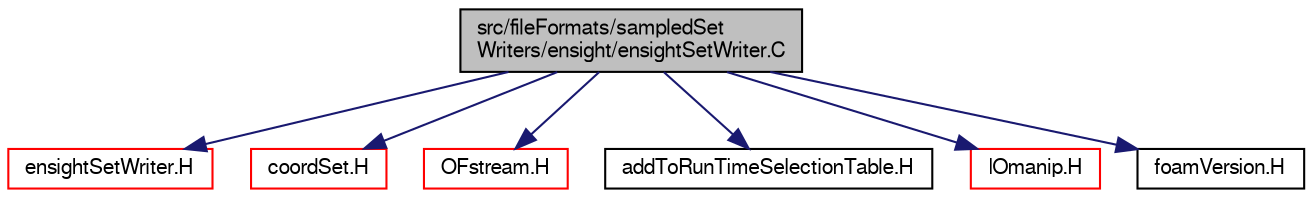 digraph "src/fileFormats/sampledSetWriters/ensight/ensightSetWriter.C"
{
  bgcolor="transparent";
  edge [fontname="FreeSans",fontsize="10",labelfontname="FreeSans",labelfontsize="10"];
  node [fontname="FreeSans",fontsize="10",shape=record];
  Node0 [label="src/fileFormats/sampledSet\lWriters/ensight/ensightSetWriter.C",height=0.2,width=0.4,color="black", fillcolor="grey75", style="filled", fontcolor="black"];
  Node0 -> Node1 [color="midnightblue",fontsize="10",style="solid",fontname="FreeSans"];
  Node1 [label="ensightSetWriter.H",height=0.2,width=0.4,color="red",URL="$a01109.html"];
  Node0 -> Node101 [color="midnightblue",fontsize="10",style="solid",fontname="FreeSans"];
  Node101 [label="coordSet.H",height=0.2,width=0.4,color="red",URL="$a01088.html"];
  Node0 -> Node115 [color="midnightblue",fontsize="10",style="solid",fontname="FreeSans"];
  Node115 [label="OFstream.H",height=0.2,width=0.4,color="red",URL="$a09065.html"];
  Node0 -> Node117 [color="midnightblue",fontsize="10",style="solid",fontname="FreeSans"];
  Node117 [label="addToRunTimeSelectionTable.H",height=0.2,width=0.4,color="black",URL="$a09263.html",tooltip="Macros for easy insertion into run-time selection tables. "];
  Node0 -> Node118 [color="midnightblue",fontsize="10",style="solid",fontname="FreeSans"];
  Node118 [label="IOmanip.H",height=0.2,width=0.4,color="red",URL="$a09080.html",tooltip="Istream and Ostream manipulators taking arguments. "];
  Node0 -> Node119 [color="midnightblue",fontsize="10",style="solid",fontname="FreeSans"];
  Node119 [label="foamVersion.H",height=0.2,width=0.4,color="black",URL="$a10268.html"];
}
